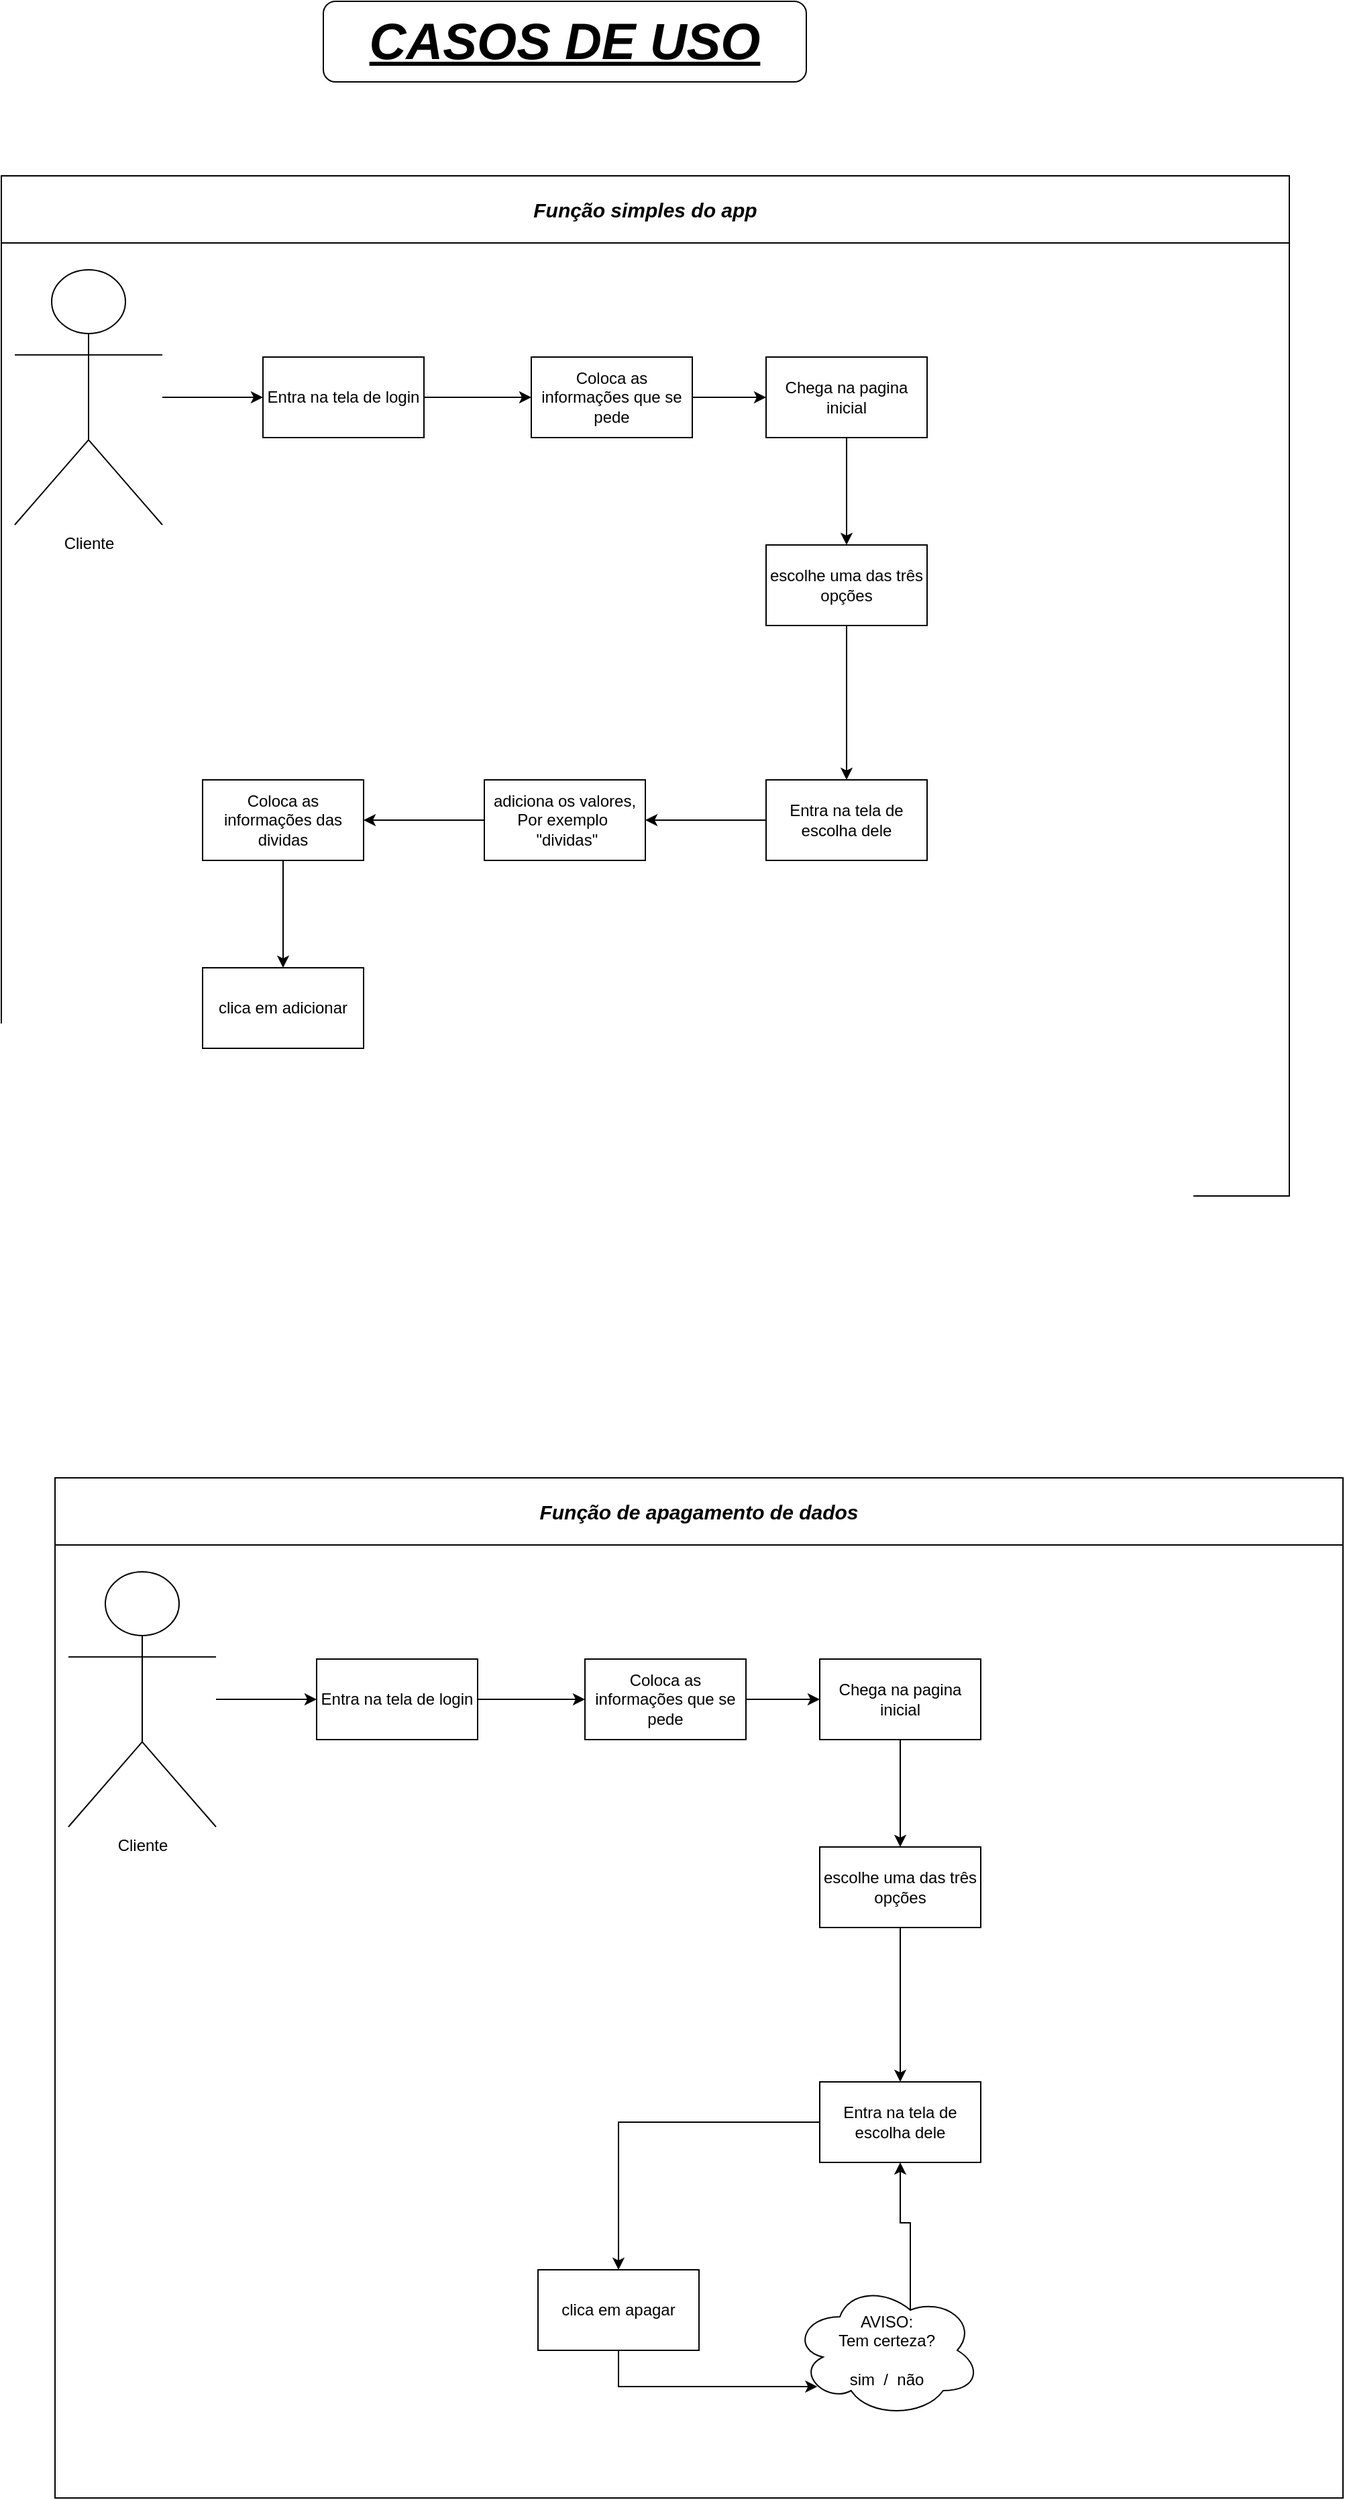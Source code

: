 <mxfile version="24.4.13" type="device">
  <diagram name="Página-1" id="9v0twBVo2FUqTgCRJjNB">
    <mxGraphModel dx="1434" dy="782" grid="1" gridSize="10" guides="1" tooltips="1" connect="1" arrows="1" fold="1" page="1" pageScale="1" pageWidth="827" pageHeight="1169" math="0" shadow="0">
      <root>
        <mxCell id="0" />
        <mxCell id="1" parent="0" />
        <mxCell id="QzXfRGlFkhGOKcSIT1_X-2" value="" style="edgeStyle=orthogonalEdgeStyle;rounded=0;orthogonalLoop=1;jettySize=auto;html=1;" edge="1" parent="1" source="w7ZRcRKWBZO-TnNrPQ1M-1" target="QzXfRGlFkhGOKcSIT1_X-1">
          <mxGeometry relative="1" as="geometry" />
        </mxCell>
        <mxCell id="w7ZRcRKWBZO-TnNrPQ1M-1" value="Cliente" style="shape=umlActor;verticalLabelPosition=bottom;verticalAlign=top;html=1;outlineConnect=0;" parent="1" vertex="1">
          <mxGeometry x="20" y="330" width="110" height="190" as="geometry" />
        </mxCell>
        <mxCell id="QzXfRGlFkhGOKcSIT1_X-4" value="" style="edgeStyle=orthogonalEdgeStyle;rounded=0;orthogonalLoop=1;jettySize=auto;html=1;" edge="1" parent="1" source="QzXfRGlFkhGOKcSIT1_X-1" target="QzXfRGlFkhGOKcSIT1_X-3">
          <mxGeometry relative="1" as="geometry" />
        </mxCell>
        <mxCell id="QzXfRGlFkhGOKcSIT1_X-1" value="Entra na tela de login" style="whiteSpace=wrap;html=1;verticalAlign=middle;" vertex="1" parent="1">
          <mxGeometry x="205" y="395" width="120" height="60" as="geometry" />
        </mxCell>
        <mxCell id="QzXfRGlFkhGOKcSIT1_X-6" value="" style="edgeStyle=orthogonalEdgeStyle;rounded=0;orthogonalLoop=1;jettySize=auto;html=1;" edge="1" parent="1" source="QzXfRGlFkhGOKcSIT1_X-3" target="QzXfRGlFkhGOKcSIT1_X-5">
          <mxGeometry relative="1" as="geometry" />
        </mxCell>
        <mxCell id="QzXfRGlFkhGOKcSIT1_X-3" value="Coloca as informações que se pede" style="whiteSpace=wrap;html=1;" vertex="1" parent="1">
          <mxGeometry x="405" y="395" width="120" height="60" as="geometry" />
        </mxCell>
        <mxCell id="QzXfRGlFkhGOKcSIT1_X-8" value="" style="edgeStyle=orthogonalEdgeStyle;rounded=0;orthogonalLoop=1;jettySize=auto;html=1;" edge="1" parent="1" source="QzXfRGlFkhGOKcSIT1_X-5" target="QzXfRGlFkhGOKcSIT1_X-7">
          <mxGeometry relative="1" as="geometry" />
        </mxCell>
        <mxCell id="QzXfRGlFkhGOKcSIT1_X-5" value="Chega na pagina inicial" style="whiteSpace=wrap;html=1;" vertex="1" parent="1">
          <mxGeometry x="580" y="395" width="120" height="60" as="geometry" />
        </mxCell>
        <mxCell id="QzXfRGlFkhGOKcSIT1_X-10" value="" style="edgeStyle=orthogonalEdgeStyle;rounded=0;orthogonalLoop=1;jettySize=auto;html=1;" edge="1" parent="1" source="QzXfRGlFkhGOKcSIT1_X-7" target="QzXfRGlFkhGOKcSIT1_X-9">
          <mxGeometry relative="1" as="geometry" />
        </mxCell>
        <mxCell id="QzXfRGlFkhGOKcSIT1_X-7" value="escolhe uma das três&lt;div&gt;opções&lt;/div&gt;" style="whiteSpace=wrap;html=1;" vertex="1" parent="1">
          <mxGeometry x="580" y="535" width="120" height="60" as="geometry" />
        </mxCell>
        <mxCell id="QzXfRGlFkhGOKcSIT1_X-12" value="" style="edgeStyle=orthogonalEdgeStyle;rounded=0;orthogonalLoop=1;jettySize=auto;html=1;" edge="1" parent="1" source="QzXfRGlFkhGOKcSIT1_X-9" target="QzXfRGlFkhGOKcSIT1_X-11">
          <mxGeometry relative="1" as="geometry" />
        </mxCell>
        <mxCell id="QzXfRGlFkhGOKcSIT1_X-9" value="Entra na tela de escolha dele" style="whiteSpace=wrap;html=1;" vertex="1" parent="1">
          <mxGeometry x="580" y="710" width="120" height="60" as="geometry" />
        </mxCell>
        <mxCell id="QzXfRGlFkhGOKcSIT1_X-14" value="" style="edgeStyle=orthogonalEdgeStyle;rounded=0;orthogonalLoop=1;jettySize=auto;html=1;" edge="1" parent="1" source="QzXfRGlFkhGOKcSIT1_X-11" target="QzXfRGlFkhGOKcSIT1_X-13">
          <mxGeometry relative="1" as="geometry" />
        </mxCell>
        <mxCell id="QzXfRGlFkhGOKcSIT1_X-11" value="adiciona os valores,&lt;div&gt;Por exemplo&amp;nbsp;&lt;/div&gt;&lt;div&gt;&amp;nbsp;&quot;dividas&quot;&lt;/div&gt;" style="whiteSpace=wrap;html=1;" vertex="1" parent="1">
          <mxGeometry x="370" y="710" width="120" height="60" as="geometry" />
        </mxCell>
        <mxCell id="QzXfRGlFkhGOKcSIT1_X-16" value="" style="edgeStyle=orthogonalEdgeStyle;rounded=0;orthogonalLoop=1;jettySize=auto;html=1;" edge="1" parent="1" source="QzXfRGlFkhGOKcSIT1_X-13" target="QzXfRGlFkhGOKcSIT1_X-15">
          <mxGeometry relative="1" as="geometry" />
        </mxCell>
        <mxCell id="QzXfRGlFkhGOKcSIT1_X-13" value="Coloca as informações das dividas" style="whiteSpace=wrap;html=1;" vertex="1" parent="1">
          <mxGeometry x="160" y="710" width="120" height="60" as="geometry" />
        </mxCell>
        <mxCell id="QzXfRGlFkhGOKcSIT1_X-15" value="clica em adicionar" style="whiteSpace=wrap;html=1;" vertex="1" parent="1">
          <mxGeometry x="160" y="850" width="120" height="60" as="geometry" />
        </mxCell>
        <mxCell id="QzXfRGlFkhGOKcSIT1_X-17" value="CASOS DE USO" style="rounded=1;whiteSpace=wrap;html=1;fontStyle=7;fontSize=38;" vertex="1" parent="1">
          <mxGeometry x="250" y="130" width="360" height="60" as="geometry" />
        </mxCell>
        <mxCell id="QzXfRGlFkhGOKcSIT1_X-20" value="&lt;span style=&quot;font-size: 15px;&quot;&gt;Função simples do&amp;nbsp;&lt;/span&gt;&lt;span style=&quot;font-size: 15px; background-color: initial;&quot;&gt;app&lt;/span&gt;" style="swimlane;whiteSpace=wrap;html=1;startSize=50;fontStyle=3" vertex="1" parent="1">
          <mxGeometry x="10" y="260" width="960" height="760" as="geometry" />
        </mxCell>
        <mxCell id="QzXfRGlFkhGOKcSIT1_X-22" value="" style="edgeStyle=orthogonalEdgeStyle;rounded=0;orthogonalLoop=1;jettySize=auto;html=1;" edge="1" parent="1" source="QzXfRGlFkhGOKcSIT1_X-23" target="QzXfRGlFkhGOKcSIT1_X-25">
          <mxGeometry relative="1" as="geometry" />
        </mxCell>
        <mxCell id="QzXfRGlFkhGOKcSIT1_X-23" value="Cliente" style="shape=umlActor;verticalLabelPosition=bottom;verticalAlign=top;html=1;outlineConnect=0;" vertex="1" parent="1">
          <mxGeometry x="60" y="1300" width="110" height="190" as="geometry" />
        </mxCell>
        <mxCell id="QzXfRGlFkhGOKcSIT1_X-24" value="" style="edgeStyle=orthogonalEdgeStyle;rounded=0;orthogonalLoop=1;jettySize=auto;html=1;" edge="1" parent="1" source="QzXfRGlFkhGOKcSIT1_X-25" target="QzXfRGlFkhGOKcSIT1_X-27">
          <mxGeometry relative="1" as="geometry" />
        </mxCell>
        <mxCell id="QzXfRGlFkhGOKcSIT1_X-25" value="Entra na tela de login" style="whiteSpace=wrap;html=1;verticalAlign=middle;" vertex="1" parent="1">
          <mxGeometry x="245" y="1365" width="120" height="60" as="geometry" />
        </mxCell>
        <mxCell id="QzXfRGlFkhGOKcSIT1_X-26" value="" style="edgeStyle=orthogonalEdgeStyle;rounded=0;orthogonalLoop=1;jettySize=auto;html=1;" edge="1" parent="1" source="QzXfRGlFkhGOKcSIT1_X-27" target="QzXfRGlFkhGOKcSIT1_X-29">
          <mxGeometry relative="1" as="geometry" />
        </mxCell>
        <mxCell id="QzXfRGlFkhGOKcSIT1_X-27" value="Coloca as informações que se pede" style="whiteSpace=wrap;html=1;" vertex="1" parent="1">
          <mxGeometry x="445" y="1365" width="120" height="60" as="geometry" />
        </mxCell>
        <mxCell id="QzXfRGlFkhGOKcSIT1_X-28" value="" style="edgeStyle=orthogonalEdgeStyle;rounded=0;orthogonalLoop=1;jettySize=auto;html=1;" edge="1" parent="1" source="QzXfRGlFkhGOKcSIT1_X-29" target="QzXfRGlFkhGOKcSIT1_X-31">
          <mxGeometry relative="1" as="geometry" />
        </mxCell>
        <mxCell id="QzXfRGlFkhGOKcSIT1_X-29" value="Chega na pagina inicial" style="whiteSpace=wrap;html=1;" vertex="1" parent="1">
          <mxGeometry x="620" y="1365" width="120" height="60" as="geometry" />
        </mxCell>
        <mxCell id="QzXfRGlFkhGOKcSIT1_X-30" value="" style="edgeStyle=orthogonalEdgeStyle;rounded=0;orthogonalLoop=1;jettySize=auto;html=1;" edge="1" parent="1" source="QzXfRGlFkhGOKcSIT1_X-31" target="QzXfRGlFkhGOKcSIT1_X-33">
          <mxGeometry relative="1" as="geometry" />
        </mxCell>
        <mxCell id="QzXfRGlFkhGOKcSIT1_X-31" value="escolhe uma das três&lt;div&gt;opções&lt;/div&gt;" style="whiteSpace=wrap;html=1;" vertex="1" parent="1">
          <mxGeometry x="620" y="1505" width="120" height="60" as="geometry" />
        </mxCell>
        <mxCell id="QzXfRGlFkhGOKcSIT1_X-46" style="edgeStyle=orthogonalEdgeStyle;rounded=0;orthogonalLoop=1;jettySize=auto;html=1;exitX=0;exitY=0.5;exitDx=0;exitDy=0;entryX=0.5;entryY=0;entryDx=0;entryDy=0;" edge="1" parent="1" source="QzXfRGlFkhGOKcSIT1_X-33" target="QzXfRGlFkhGOKcSIT1_X-40">
          <mxGeometry relative="1" as="geometry" />
        </mxCell>
        <mxCell id="QzXfRGlFkhGOKcSIT1_X-33" value="Entra na tela de escolha dele" style="whiteSpace=wrap;html=1;" vertex="1" parent="1">
          <mxGeometry x="620" y="1680" width="120" height="60" as="geometry" />
        </mxCell>
        <mxCell id="QzXfRGlFkhGOKcSIT1_X-39" value="&lt;span style=&quot;font-size: 15px;&quot;&gt;Função de apagamento de dados&lt;br&gt;&lt;/span&gt;" style="swimlane;whiteSpace=wrap;html=1;startSize=50;fontStyle=3" vertex="1" parent="1">
          <mxGeometry x="50" y="1230" width="960" height="760" as="geometry" />
        </mxCell>
        <mxCell id="QzXfRGlFkhGOKcSIT1_X-40" value="clica em apagar" style="whiteSpace=wrap;html=1;" vertex="1" parent="QzXfRGlFkhGOKcSIT1_X-39">
          <mxGeometry x="360" y="590" width="120" height="60" as="geometry" />
        </mxCell>
        <mxCell id="QzXfRGlFkhGOKcSIT1_X-44" value="AVISO:&lt;div&gt;Tem certeza?&lt;/div&gt;&lt;div&gt;&lt;br&gt;&lt;/div&gt;&lt;div&gt;sim&amp;nbsp; /&amp;nbsp; não&lt;/div&gt;" style="ellipse;shape=cloud;whiteSpace=wrap;html=1;" vertex="1" parent="QzXfRGlFkhGOKcSIT1_X-39">
          <mxGeometry x="550" y="600" width="140" height="100" as="geometry" />
        </mxCell>
        <mxCell id="QzXfRGlFkhGOKcSIT1_X-47" style="edgeStyle=orthogonalEdgeStyle;rounded=0;orthogonalLoop=1;jettySize=auto;html=1;exitX=0.5;exitY=1;exitDx=0;exitDy=0;entryX=0.13;entryY=0.77;entryDx=0;entryDy=0;entryPerimeter=0;" edge="1" parent="QzXfRGlFkhGOKcSIT1_X-39" source="QzXfRGlFkhGOKcSIT1_X-40" target="QzXfRGlFkhGOKcSIT1_X-44">
          <mxGeometry relative="1" as="geometry" />
        </mxCell>
        <mxCell id="QzXfRGlFkhGOKcSIT1_X-45" style="edgeStyle=orthogonalEdgeStyle;rounded=0;orthogonalLoop=1;jettySize=auto;html=1;exitX=0.625;exitY=0.2;exitDx=0;exitDy=0;exitPerimeter=0;entryX=0.5;entryY=1;entryDx=0;entryDy=0;" edge="1" parent="1" source="QzXfRGlFkhGOKcSIT1_X-44" target="QzXfRGlFkhGOKcSIT1_X-33">
          <mxGeometry relative="1" as="geometry" />
        </mxCell>
      </root>
    </mxGraphModel>
  </diagram>
</mxfile>
